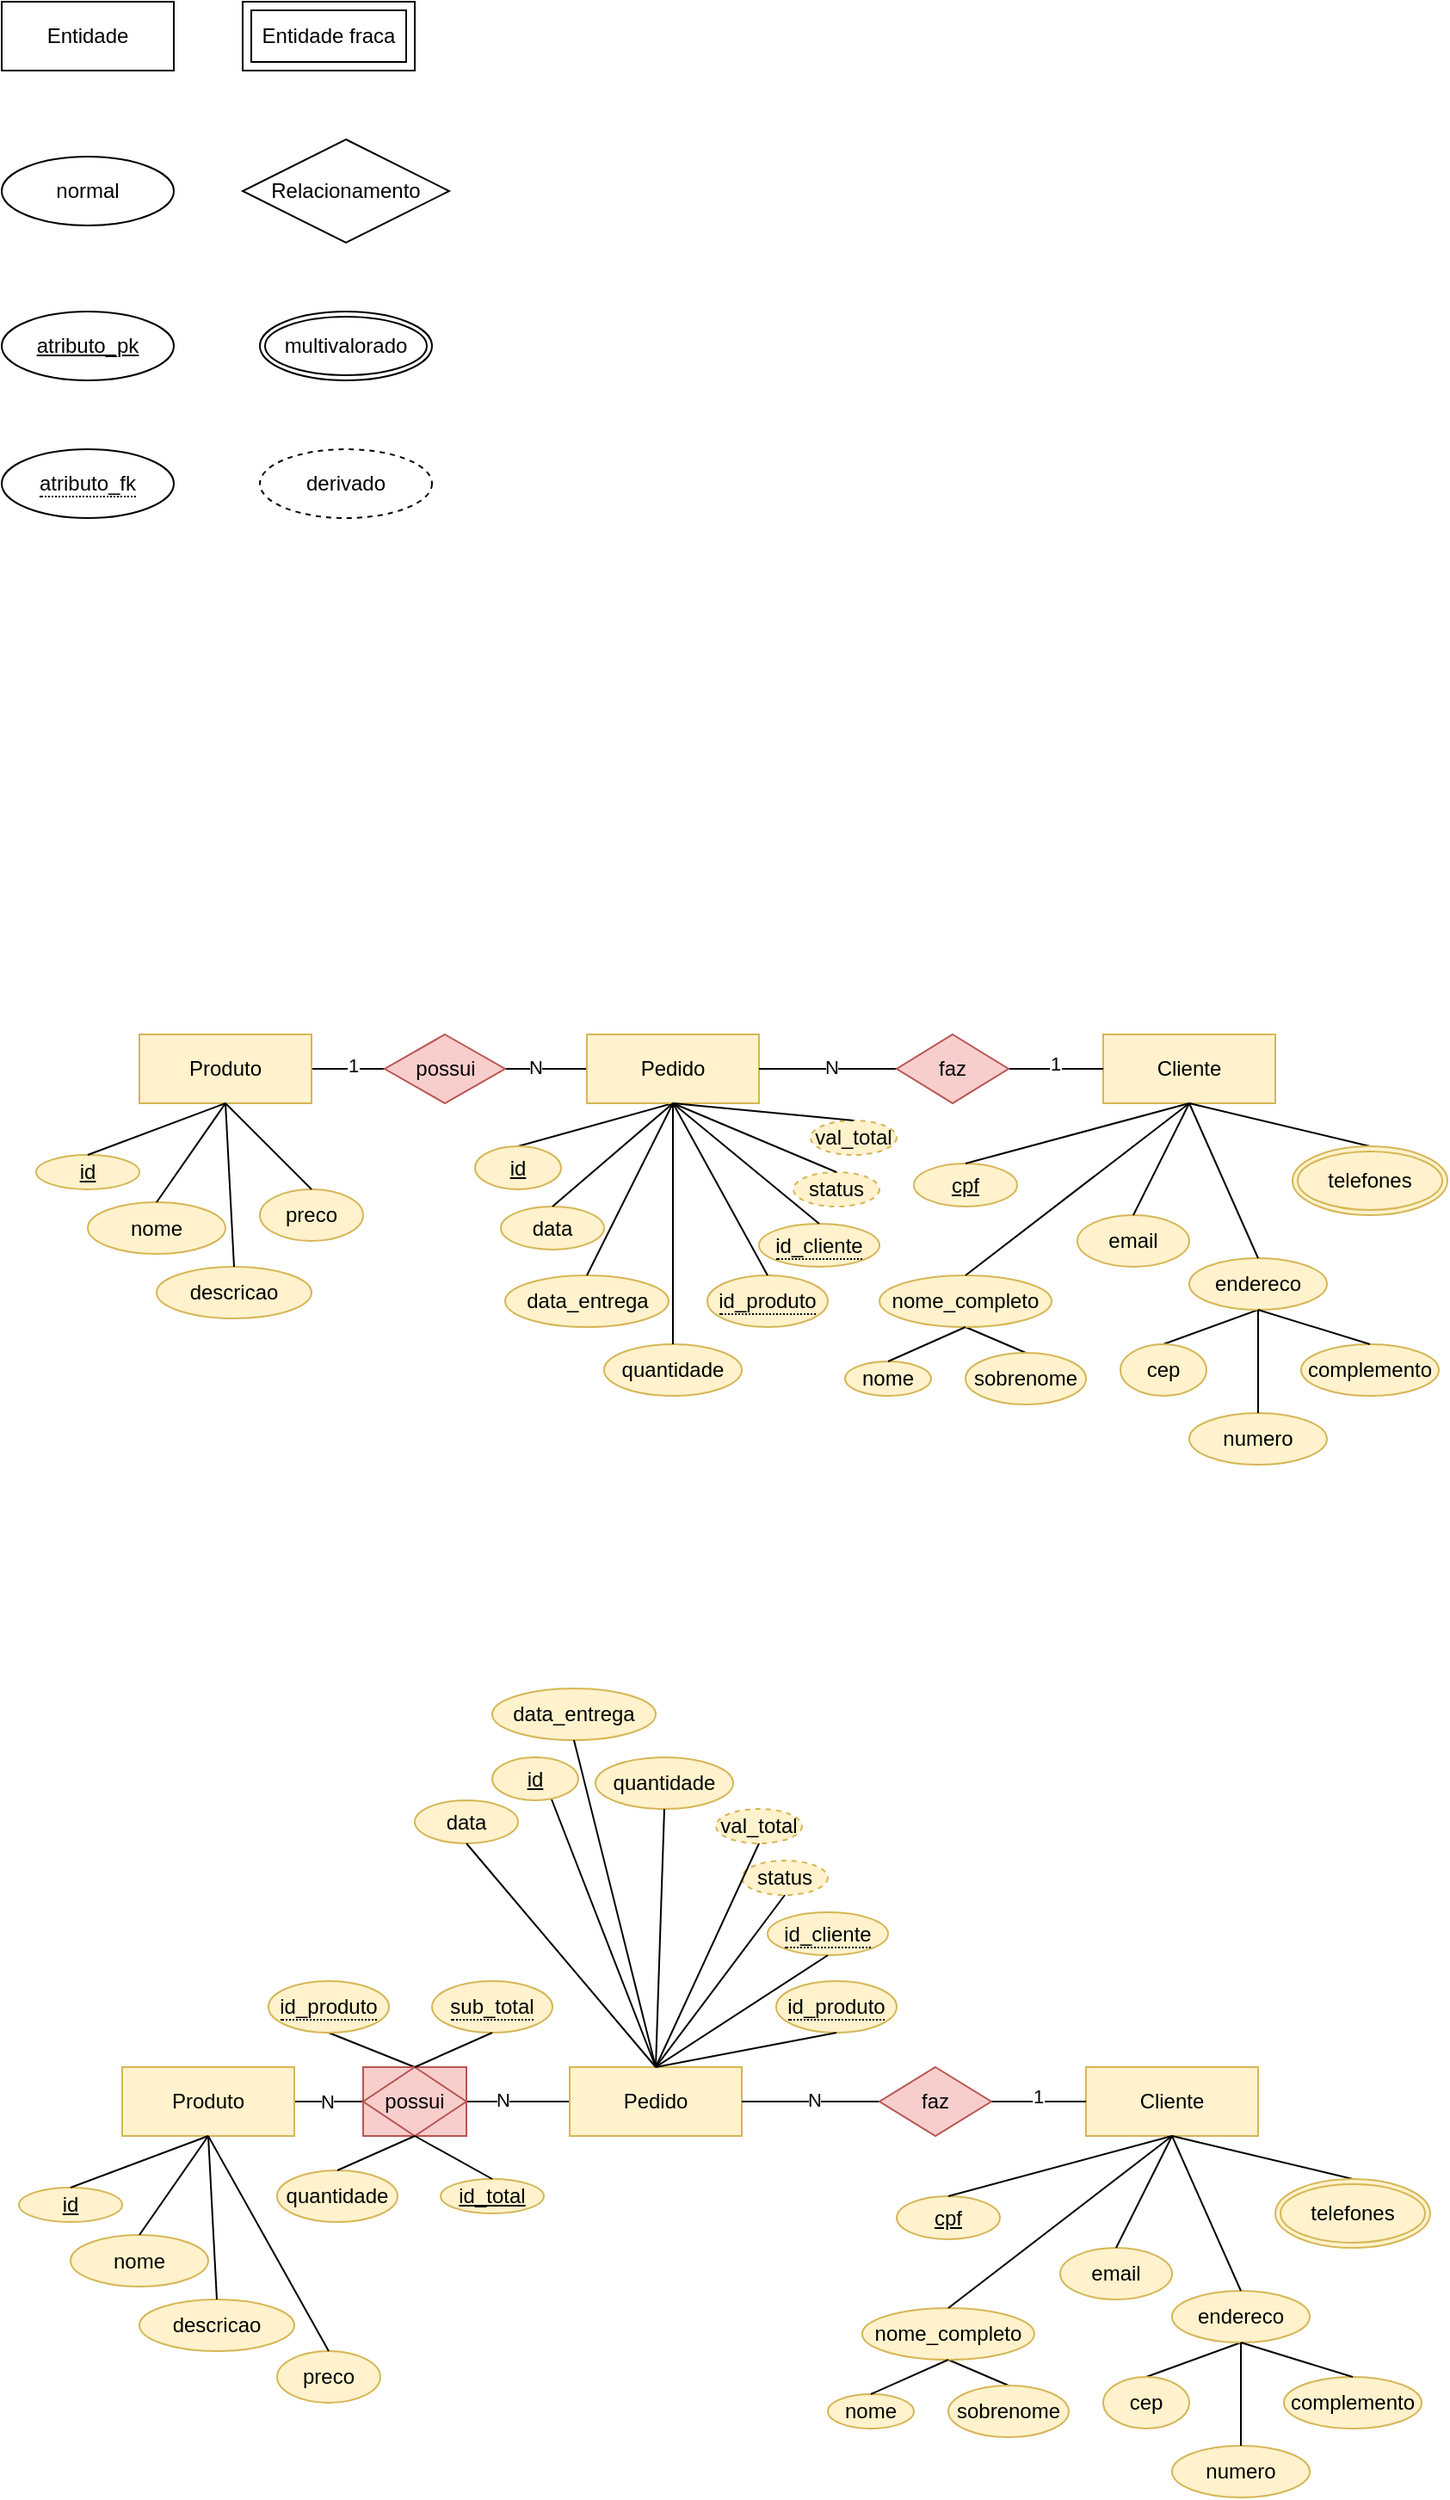<mxfile version="28.0.9" pages="2">
  <diagram name="Página-1" id="K6nrY_0cSrV5-B-9Dp18">
    <mxGraphModel dx="1489" dy="803" grid="1" gridSize="10" guides="1" tooltips="1" connect="1" arrows="1" fold="1" page="1" pageScale="1" pageWidth="827" pageHeight="1169" math="0" shadow="0">
      <root>
        <mxCell id="0" />
        <mxCell id="1" parent="0" />
        <mxCell id="K5dwiJcCJenQeY_sNEa3-174" style="edgeStyle=none;rounded=0;orthogonalLoop=1;jettySize=auto;html=1;exitX=1;exitY=0.5;exitDx=0;exitDy=0;entryX=0;entryY=0.5;entryDx=0;entryDy=0;endArrow=none;endFill=0;" edge="1" parent="1" source="K5dwiJcCJenQeY_sNEa3-176" target="K5dwiJcCJenQeY_sNEa3-230">
          <mxGeometry relative="1" as="geometry">
            <mxPoint x="232.5" y="1240" as="targetPoint" />
          </mxGeometry>
        </mxCell>
        <mxCell id="K5dwiJcCJenQeY_sNEa3-175" value="N" style="edgeLabel;html=1;align=center;verticalAlign=middle;resizable=0;points=[];" vertex="1" connectable="0" parent="K5dwiJcCJenQeY_sNEa3-174">
          <mxGeometry x="-0.038" relative="1" as="geometry">
            <mxPoint as="offset" />
          </mxGeometry>
        </mxCell>
        <mxCell id="K5dwiJcCJenQeY_sNEa3-176" value="Produto" style="whiteSpace=wrap;html=1;align=center;fillColor=#fff2cc;strokeColor=#d6b656;" vertex="1" parent="1">
          <mxGeometry x="90" y="1220" width="100" height="40" as="geometry" />
        </mxCell>
        <mxCell id="K5dwiJcCJenQeY_sNEa3-177" value="nome" style="ellipse;whiteSpace=wrap;html=1;align=center;fillColor=#fff2cc;strokeColor=#d6b656;" vertex="1" parent="1">
          <mxGeometry x="60" y="1317.5" width="80" height="30" as="geometry" />
        </mxCell>
        <mxCell id="K5dwiJcCJenQeY_sNEa3-178" value="descricao" style="ellipse;whiteSpace=wrap;html=1;align=center;fillColor=#fff2cc;strokeColor=#d6b656;" vertex="1" parent="1">
          <mxGeometry x="100" y="1355" width="90" height="30" as="geometry" />
        </mxCell>
        <mxCell id="K5dwiJcCJenQeY_sNEa3-179" value="id" style="ellipse;whiteSpace=wrap;html=1;align=center;fontStyle=4;fillColor=#fff2cc;strokeColor=#d6b656;" vertex="1" parent="1">
          <mxGeometry x="30" y="1290" width="60" height="20" as="geometry" />
        </mxCell>
        <mxCell id="K5dwiJcCJenQeY_sNEa3-180" style="rounded=0;orthogonalLoop=1;jettySize=auto;html=1;exitX=0.5;exitY=1;exitDx=0;exitDy=0;endArrow=none;endFill=0;entryX=0.5;entryY=0;entryDx=0;entryDy=0;" edge="1" parent="1" source="K5dwiJcCJenQeY_sNEa3-176" target="K5dwiJcCJenQeY_sNEa3-179">
          <mxGeometry relative="1" as="geometry">
            <mxPoint x="120" y="1290" as="targetPoint" />
          </mxGeometry>
        </mxCell>
        <mxCell id="K5dwiJcCJenQeY_sNEa3-181" style="rounded=0;orthogonalLoop=1;jettySize=auto;html=1;exitX=0.5;exitY=1;exitDx=0;exitDy=0;endArrow=none;endFill=0;entryX=0.5;entryY=0;entryDx=0;entryDy=0;" edge="1" parent="1" source="K5dwiJcCJenQeY_sNEa3-176" target="K5dwiJcCJenQeY_sNEa3-177">
          <mxGeometry relative="1" as="geometry">
            <mxPoint x="120" y="1290" as="targetPoint" />
          </mxGeometry>
        </mxCell>
        <mxCell id="K5dwiJcCJenQeY_sNEa3-182" style="rounded=0;orthogonalLoop=1;jettySize=auto;html=1;exitX=0.5;exitY=1;exitDx=0;exitDy=0;endArrow=none;endFill=0;entryX=0.5;entryY=0;entryDx=0;entryDy=0;" edge="1" parent="1" source="K5dwiJcCJenQeY_sNEa3-176" target="K5dwiJcCJenQeY_sNEa3-178">
          <mxGeometry relative="1" as="geometry">
            <mxPoint x="120" y="1290" as="targetPoint" />
          </mxGeometry>
        </mxCell>
        <mxCell id="K5dwiJcCJenQeY_sNEa3-183" value="preco" style="ellipse;whiteSpace=wrap;html=1;align=center;fillColor=#fff2cc;strokeColor=#d6b656;" vertex="1" parent="1">
          <mxGeometry x="180" y="1385" width="60" height="30" as="geometry" />
        </mxCell>
        <mxCell id="K5dwiJcCJenQeY_sNEa3-184" style="rounded=0;orthogonalLoop=1;jettySize=auto;html=1;exitX=0.5;exitY=1;exitDx=0;exitDy=0;endArrow=none;endFill=0;entryX=0.5;entryY=0;entryDx=0;entryDy=0;" edge="1" parent="1" source="K5dwiJcCJenQeY_sNEa3-176" target="K5dwiJcCJenQeY_sNEa3-183">
          <mxGeometry relative="1" as="geometry">
            <mxPoint x="120" y="1290" as="targetPoint" />
          </mxGeometry>
        </mxCell>
        <mxCell id="K5dwiJcCJenQeY_sNEa3-185" value="Cliente" style="whiteSpace=wrap;html=1;align=center;fillColor=#fff2cc;strokeColor=#d6b656;" vertex="1" parent="1">
          <mxGeometry x="650" y="1220" width="100" height="40" as="geometry" />
        </mxCell>
        <mxCell id="K5dwiJcCJenQeY_sNEa3-186" style="rounded=0;orthogonalLoop=1;jettySize=auto;html=1;exitX=0.5;exitY=1;exitDx=0;exitDy=0;entryX=0.5;entryY=0;entryDx=0;entryDy=0;endArrow=none;endFill=0;" edge="1" parent="1" source="K5dwiJcCJenQeY_sNEa3-187" target="K5dwiJcCJenQeY_sNEa3-196">
          <mxGeometry relative="1" as="geometry" />
        </mxCell>
        <mxCell id="K5dwiJcCJenQeY_sNEa3-187" value="nome_completo" style="ellipse;whiteSpace=wrap;html=1;align=center;fillColor=#fff2cc;strokeColor=#d6b656;" vertex="1" parent="1">
          <mxGeometry x="520" y="1360" width="100" height="30" as="geometry" />
        </mxCell>
        <mxCell id="K5dwiJcCJenQeY_sNEa3-188" style="rounded=0;orthogonalLoop=1;jettySize=auto;html=1;exitX=0.5;exitY=1;exitDx=0;exitDy=0;entryX=0.5;entryY=0;entryDx=0;entryDy=0;endArrow=none;endFill=0;" edge="1" parent="1" source="K5dwiJcCJenQeY_sNEa3-189" target="K5dwiJcCJenQeY_sNEa3-198">
          <mxGeometry relative="1" as="geometry" />
        </mxCell>
        <mxCell id="K5dwiJcCJenQeY_sNEa3-189" value="endereco" style="ellipse;whiteSpace=wrap;html=1;align=center;fillColor=#fff2cc;strokeColor=#d6b656;" vertex="1" parent="1">
          <mxGeometry x="700" y="1350" width="80" height="30" as="geometry" />
        </mxCell>
        <mxCell id="K5dwiJcCJenQeY_sNEa3-190" value="cpf" style="ellipse;whiteSpace=wrap;html=1;align=center;fontStyle=4;fillColor=#fff2cc;strokeColor=#d6b656;" vertex="1" parent="1">
          <mxGeometry x="540" y="1295" width="60" height="25" as="geometry" />
        </mxCell>
        <mxCell id="K5dwiJcCJenQeY_sNEa3-191" style="rounded=0;orthogonalLoop=1;jettySize=auto;html=1;exitX=0.5;exitY=1;exitDx=0;exitDy=0;endArrow=none;endFill=0;entryX=0.5;entryY=0;entryDx=0;entryDy=0;" edge="1" parent="1" source="K5dwiJcCJenQeY_sNEa3-185" target="K5dwiJcCJenQeY_sNEa3-190">
          <mxGeometry relative="1" as="geometry">
            <mxPoint x="460" y="1290" as="targetPoint" />
          </mxGeometry>
        </mxCell>
        <mxCell id="K5dwiJcCJenQeY_sNEa3-192" style="rounded=0;orthogonalLoop=1;jettySize=auto;html=1;exitX=0.5;exitY=1;exitDx=0;exitDy=0;endArrow=none;endFill=0;entryX=0.5;entryY=0;entryDx=0;entryDy=0;" edge="1" parent="1" source="K5dwiJcCJenQeY_sNEa3-185" target="K5dwiJcCJenQeY_sNEa3-187">
          <mxGeometry relative="1" as="geometry">
            <mxPoint x="460" y="1290" as="targetPoint" />
          </mxGeometry>
        </mxCell>
        <mxCell id="K5dwiJcCJenQeY_sNEa3-193" style="rounded=0;orthogonalLoop=1;jettySize=auto;html=1;exitX=0.5;exitY=1;exitDx=0;exitDy=0;endArrow=none;endFill=0;entryX=0.5;entryY=0;entryDx=0;entryDy=0;" edge="1" parent="1" source="K5dwiJcCJenQeY_sNEa3-185" target="K5dwiJcCJenQeY_sNEa3-189">
          <mxGeometry relative="1" as="geometry">
            <mxPoint x="460" y="1290" as="targetPoint" />
          </mxGeometry>
        </mxCell>
        <mxCell id="K5dwiJcCJenQeY_sNEa3-194" style="rounded=0;orthogonalLoop=1;jettySize=auto;html=1;exitX=0.5;exitY=1;exitDx=0;exitDy=0;endArrow=none;endFill=0;entryX=0.5;entryY=0;entryDx=0;entryDy=0;" edge="1" parent="1" source="K5dwiJcCJenQeY_sNEa3-185" target="K5dwiJcCJenQeY_sNEa3-203">
          <mxGeometry relative="1" as="geometry">
            <mxPoint x="700" y="1290.0" as="targetPoint" />
          </mxGeometry>
        </mxCell>
        <mxCell id="K5dwiJcCJenQeY_sNEa3-195" value="nome" style="ellipse;whiteSpace=wrap;html=1;align=center;fillColor=#fff2cc;strokeColor=#d6b656;" vertex="1" parent="1">
          <mxGeometry x="500" y="1410" width="50" height="20" as="geometry" />
        </mxCell>
        <mxCell id="K5dwiJcCJenQeY_sNEa3-196" value="sobrenome" style="ellipse;whiteSpace=wrap;html=1;align=center;fillColor=#fff2cc;strokeColor=#d6b656;" vertex="1" parent="1">
          <mxGeometry x="570" y="1405" width="70" height="30" as="geometry" />
        </mxCell>
        <mxCell id="K5dwiJcCJenQeY_sNEa3-197" style="rounded=0;orthogonalLoop=1;jettySize=auto;html=1;exitX=0.5;exitY=1;exitDx=0;exitDy=0;entryX=0.5;entryY=0;entryDx=0;entryDy=0;endArrow=none;endFill=0;" edge="1" parent="1" source="K5dwiJcCJenQeY_sNEa3-187" target="K5dwiJcCJenQeY_sNEa3-195">
          <mxGeometry relative="1" as="geometry" />
        </mxCell>
        <mxCell id="K5dwiJcCJenQeY_sNEa3-198" value="cep" style="ellipse;whiteSpace=wrap;html=1;align=center;fillColor=#fff2cc;strokeColor=#d6b656;" vertex="1" parent="1">
          <mxGeometry x="660" y="1400" width="50" height="30" as="geometry" />
        </mxCell>
        <mxCell id="K5dwiJcCJenQeY_sNEa3-199" value="numero" style="ellipse;whiteSpace=wrap;html=1;align=center;fillColor=#fff2cc;strokeColor=#d6b656;" vertex="1" parent="1">
          <mxGeometry x="700" y="1440" width="80" height="30" as="geometry" />
        </mxCell>
        <mxCell id="K5dwiJcCJenQeY_sNEa3-200" value="complemento" style="ellipse;whiteSpace=wrap;html=1;align=center;fillColor=#fff2cc;strokeColor=#d6b656;" vertex="1" parent="1">
          <mxGeometry x="765" y="1400" width="80" height="30" as="geometry" />
        </mxCell>
        <mxCell id="K5dwiJcCJenQeY_sNEa3-201" style="rounded=0;orthogonalLoop=1;jettySize=auto;html=1;exitX=0.5;exitY=1;exitDx=0;exitDy=0;entryX=0.5;entryY=0;entryDx=0;entryDy=0;endArrow=none;endFill=0;" edge="1" parent="1" source="K5dwiJcCJenQeY_sNEa3-189" target="K5dwiJcCJenQeY_sNEa3-199">
          <mxGeometry relative="1" as="geometry" />
        </mxCell>
        <mxCell id="K5dwiJcCJenQeY_sNEa3-202" style="rounded=0;orthogonalLoop=1;jettySize=auto;html=1;exitX=0.5;exitY=1;exitDx=0;exitDy=0;entryX=0.5;entryY=0;entryDx=0;entryDy=0;endArrow=none;endFill=0;" edge="1" parent="1" source="K5dwiJcCJenQeY_sNEa3-189" target="K5dwiJcCJenQeY_sNEa3-200">
          <mxGeometry relative="1" as="geometry" />
        </mxCell>
        <mxCell id="K5dwiJcCJenQeY_sNEa3-203" value="telefones" style="ellipse;shape=doubleEllipse;margin=3;whiteSpace=wrap;html=1;align=center;fillColor=#fff2cc;strokeColor=#d6b656;" vertex="1" parent="1">
          <mxGeometry x="760" y="1285" width="90" height="40" as="geometry" />
        </mxCell>
        <mxCell id="K5dwiJcCJenQeY_sNEa3-204" value="email" style="ellipse;whiteSpace=wrap;html=1;align=center;fillColor=#fff2cc;strokeColor=#d6b656;" vertex="1" parent="1">
          <mxGeometry x="635" y="1325" width="65" height="30" as="geometry" />
        </mxCell>
        <mxCell id="K5dwiJcCJenQeY_sNEa3-205" style="rounded=0;orthogonalLoop=1;jettySize=auto;html=1;exitX=0.5;exitY=1;exitDx=0;exitDy=0;endArrow=none;endFill=0;entryX=0.5;entryY=0;entryDx=0;entryDy=0;" edge="1" parent="1" source="K5dwiJcCJenQeY_sNEa3-185" target="K5dwiJcCJenQeY_sNEa3-204">
          <mxGeometry relative="1" as="geometry">
            <mxPoint x="460" y="1290" as="targetPoint" />
          </mxGeometry>
        </mxCell>
        <mxCell id="K5dwiJcCJenQeY_sNEa3-206" style="edgeStyle=none;rounded=0;orthogonalLoop=1;jettySize=auto;html=1;exitX=0.5;exitY=0;exitDx=0;exitDy=0;entryX=0.5;entryY=0;entryDx=0;entryDy=0;endArrow=none;endFill=0;" edge="1" parent="1" source="K5dwiJcCJenQeY_sNEa3-209" target="K5dwiJcCJenQeY_sNEa3-210">
          <mxGeometry relative="1" as="geometry" />
        </mxCell>
        <mxCell id="K5dwiJcCJenQeY_sNEa3-207" style="edgeStyle=none;rounded=0;orthogonalLoop=1;jettySize=auto;html=1;exitX=0;exitY=0.5;exitDx=0;exitDy=0;entryX=1;entryY=0.5;entryDx=0;entryDy=0;endArrow=none;endFill=0;" edge="1" parent="1" source="K5dwiJcCJenQeY_sNEa3-209" target="K5dwiJcCJenQeY_sNEa3-230">
          <mxGeometry relative="1" as="geometry">
            <mxPoint x="302.5" y="1240" as="targetPoint" />
          </mxGeometry>
        </mxCell>
        <mxCell id="K5dwiJcCJenQeY_sNEa3-208" value="N" style="edgeLabel;html=1;align=center;verticalAlign=middle;resizable=0;points=[];" vertex="1" connectable="0" parent="K5dwiJcCJenQeY_sNEa3-207">
          <mxGeometry x="0.293" y="-1" relative="1" as="geometry">
            <mxPoint as="offset" />
          </mxGeometry>
        </mxCell>
        <mxCell id="K5dwiJcCJenQeY_sNEa3-209" value="Pedido" style="whiteSpace=wrap;html=1;align=center;fillColor=#fff2cc;strokeColor=#d6b656;" vertex="1" parent="1">
          <mxGeometry x="350" y="1220" width="100" height="40" as="geometry" />
        </mxCell>
        <mxCell id="K5dwiJcCJenQeY_sNEa3-210" value="id" style="ellipse;whiteSpace=wrap;html=1;align=center;fontStyle=4;fillColor=#fff2cc;strokeColor=#d6b656;" vertex="1" parent="1">
          <mxGeometry x="305" y="1040" width="50" height="25" as="geometry" />
        </mxCell>
        <mxCell id="K5dwiJcCJenQeY_sNEa3-211" value="data" style="ellipse;whiteSpace=wrap;html=1;align=center;fillColor=#fff2cc;strokeColor=#d6b656;" vertex="1" parent="1">
          <mxGeometry x="260" y="1065" width="60" height="25" as="geometry" />
        </mxCell>
        <mxCell id="K5dwiJcCJenQeY_sNEa3-212" value="data_entrega" style="ellipse;whiteSpace=wrap;html=1;align=center;fillColor=#fff2cc;strokeColor=#d6b656;" vertex="1" parent="1">
          <mxGeometry x="305" y="1000" width="95" height="30" as="geometry" />
        </mxCell>
        <mxCell id="K5dwiJcCJenQeY_sNEa3-213" value="quantidade" style="ellipse;whiteSpace=wrap;html=1;align=center;fillColor=#fff2cc;strokeColor=#d6b656;" vertex="1" parent="1">
          <mxGeometry x="365" y="1040" width="80" height="30" as="geometry" />
        </mxCell>
        <mxCell id="K5dwiJcCJenQeY_sNEa3-214" value="status" style="ellipse;whiteSpace=wrap;html=1;align=center;dashed=1;fillColor=#fff2cc;strokeColor=#d6b656;" vertex="1" parent="1">
          <mxGeometry x="450" y="1100" width="50" height="20" as="geometry" />
        </mxCell>
        <mxCell id="K5dwiJcCJenQeY_sNEa3-215" value="val_total" style="ellipse;whiteSpace=wrap;html=1;align=center;dashed=1;fillColor=#fff2cc;strokeColor=#d6b656;" vertex="1" parent="1">
          <mxGeometry x="435" y="1070" width="50" height="20" as="geometry" />
        </mxCell>
        <mxCell id="K5dwiJcCJenQeY_sNEa3-216" value="&lt;span style=&quot;border-bottom: 1px dotted&quot;&gt;id_cliente&lt;/span&gt;" style="ellipse;whiteSpace=wrap;html=1;align=center;fillColor=#fff2cc;strokeColor=#d6b656;" vertex="1" parent="1">
          <mxGeometry x="465" y="1130" width="70" height="25" as="geometry" />
        </mxCell>
        <mxCell id="K5dwiJcCJenQeY_sNEa3-217" value="&lt;span style=&quot;border-bottom: 1px dotted&quot;&gt;id_produto&lt;/span&gt;" style="ellipse;whiteSpace=wrap;html=1;align=center;fillColor=#fff2cc;strokeColor=#d6b656;" vertex="1" parent="1">
          <mxGeometry x="470" y="1170" width="70" height="30" as="geometry" />
        </mxCell>
        <mxCell id="K5dwiJcCJenQeY_sNEa3-218" style="edgeStyle=none;rounded=0;orthogonalLoop=1;jettySize=auto;html=1;entryX=0.5;entryY=1;entryDx=0;entryDy=0;endArrow=none;endFill=0;exitX=0.5;exitY=0;exitDx=0;exitDy=0;" edge="1" parent="1" source="K5dwiJcCJenQeY_sNEa3-209" target="K5dwiJcCJenQeY_sNEa3-211">
          <mxGeometry relative="1" as="geometry">
            <mxPoint x="425" y="1180" as="sourcePoint" />
          </mxGeometry>
        </mxCell>
        <mxCell id="K5dwiJcCJenQeY_sNEa3-219" style="edgeStyle=none;rounded=0;orthogonalLoop=1;jettySize=auto;html=1;exitX=0.5;exitY=0;exitDx=0;exitDy=0;entryX=0.5;entryY=1;entryDx=0;entryDy=0;endArrow=none;endFill=0;" edge="1" parent="1" source="K5dwiJcCJenQeY_sNEa3-209" target="K5dwiJcCJenQeY_sNEa3-212">
          <mxGeometry relative="1" as="geometry" />
        </mxCell>
        <mxCell id="K5dwiJcCJenQeY_sNEa3-220" style="edgeStyle=none;rounded=0;orthogonalLoop=1;jettySize=auto;html=1;exitX=0.5;exitY=0;exitDx=0;exitDy=0;endArrow=none;endFill=0;" edge="1" parent="1" source="K5dwiJcCJenQeY_sNEa3-209">
          <mxGeometry relative="1" as="geometry">
            <mxPoint x="405" y="1070" as="targetPoint" />
          </mxGeometry>
        </mxCell>
        <mxCell id="K5dwiJcCJenQeY_sNEa3-221" style="edgeStyle=none;rounded=0;orthogonalLoop=1;jettySize=auto;html=1;exitX=0.5;exitY=0;exitDx=0;exitDy=0;entryX=0.5;entryY=1;entryDx=0;entryDy=0;endArrow=none;endFill=0;" edge="1" parent="1" source="K5dwiJcCJenQeY_sNEa3-209" target="K5dwiJcCJenQeY_sNEa3-217">
          <mxGeometry relative="1" as="geometry" />
        </mxCell>
        <mxCell id="K5dwiJcCJenQeY_sNEa3-222" style="edgeStyle=none;rounded=0;orthogonalLoop=1;jettySize=auto;html=1;exitX=0.5;exitY=0;exitDx=0;exitDy=0;entryX=0.5;entryY=1;entryDx=0;entryDy=0;endArrow=none;endFill=0;" edge="1" parent="1" source="K5dwiJcCJenQeY_sNEa3-209" target="K5dwiJcCJenQeY_sNEa3-216">
          <mxGeometry relative="1" as="geometry" />
        </mxCell>
        <mxCell id="K5dwiJcCJenQeY_sNEa3-223" style="edgeStyle=none;rounded=0;orthogonalLoop=1;jettySize=auto;html=1;exitX=0.5;exitY=0;exitDx=0;exitDy=0;entryX=0.5;entryY=1;entryDx=0;entryDy=0;endArrow=none;endFill=0;" edge="1" parent="1" source="K5dwiJcCJenQeY_sNEa3-209" target="K5dwiJcCJenQeY_sNEa3-214">
          <mxGeometry relative="1" as="geometry" />
        </mxCell>
        <mxCell id="K5dwiJcCJenQeY_sNEa3-224" style="edgeStyle=none;rounded=0;orthogonalLoop=1;jettySize=auto;html=1;exitX=0.5;exitY=0;exitDx=0;exitDy=0;entryX=0.5;entryY=1;entryDx=0;entryDy=0;endArrow=none;endFill=0;" edge="1" parent="1" source="K5dwiJcCJenQeY_sNEa3-209" target="K5dwiJcCJenQeY_sNEa3-215">
          <mxGeometry relative="1" as="geometry" />
        </mxCell>
        <mxCell id="K5dwiJcCJenQeY_sNEa3-225" style="edgeStyle=none;rounded=0;orthogonalLoop=1;jettySize=auto;html=1;exitX=0;exitY=0.5;exitDx=0;exitDy=0;entryX=1;entryY=0.5;entryDx=0;entryDy=0;endArrow=none;endFill=0;" edge="1" parent="1" source="K5dwiJcCJenQeY_sNEa3-229" target="K5dwiJcCJenQeY_sNEa3-209">
          <mxGeometry relative="1" as="geometry" />
        </mxCell>
        <mxCell id="K5dwiJcCJenQeY_sNEa3-226" value="N" style="edgeLabel;html=1;align=center;verticalAlign=middle;resizable=0;points=[];" vertex="1" connectable="0" parent="K5dwiJcCJenQeY_sNEa3-225">
          <mxGeometry x="-0.043" y="-1" relative="1" as="geometry">
            <mxPoint as="offset" />
          </mxGeometry>
        </mxCell>
        <mxCell id="K5dwiJcCJenQeY_sNEa3-227" style="edgeStyle=none;rounded=0;orthogonalLoop=1;jettySize=auto;html=1;exitX=1;exitY=0.5;exitDx=0;exitDy=0;startArrow=none;startFill=0;endArrow=none;endFill=0;" edge="1" parent="1" source="K5dwiJcCJenQeY_sNEa3-229" target="K5dwiJcCJenQeY_sNEa3-185">
          <mxGeometry relative="1" as="geometry" />
        </mxCell>
        <mxCell id="K5dwiJcCJenQeY_sNEa3-228" value="1" style="edgeLabel;html=1;align=center;verticalAlign=middle;resizable=0;points=[];" vertex="1" connectable="0" parent="K5dwiJcCJenQeY_sNEa3-227">
          <mxGeometry x="-0.018" y="3" relative="1" as="geometry">
            <mxPoint as="offset" />
          </mxGeometry>
        </mxCell>
        <mxCell id="K5dwiJcCJenQeY_sNEa3-229" value="faz" style="shape=rhombus;perimeter=rhombusPerimeter;whiteSpace=wrap;html=1;align=center;fillColor=#f8cecc;strokeColor=#b85450;" vertex="1" parent="1">
          <mxGeometry x="530" y="1220" width="65" height="40" as="geometry" />
        </mxCell>
        <mxCell id="K5dwiJcCJenQeY_sNEa3-310" style="edgeStyle=none;rounded=0;orthogonalLoop=1;jettySize=auto;html=1;exitX=0.5;exitY=0;exitDx=0;exitDy=0;entryX=0.5;entryY=1;entryDx=0;entryDy=0;endArrow=none;endFill=0;" edge="1" parent="1" source="K5dwiJcCJenQeY_sNEa3-230" target="K5dwiJcCJenQeY_sNEa3-306">
          <mxGeometry relative="1" as="geometry" />
        </mxCell>
        <mxCell id="K5dwiJcCJenQeY_sNEa3-230" value="possui" style="shape=associativeEntity;whiteSpace=wrap;html=1;align=center;fillColor=#f8cecc;strokeColor=#b85450;" vertex="1" parent="1">
          <mxGeometry x="230" y="1220" width="60" height="40" as="geometry" />
        </mxCell>
        <mxCell id="K5dwiJcCJenQeY_sNEa3-231" style="edgeStyle=none;rounded=0;orthogonalLoop=1;jettySize=auto;html=1;exitX=1;exitY=0.5;exitDx=0;exitDy=0;entryX=0;entryY=0.5;entryDx=0;entryDy=0;endArrow=none;endFill=0;" edge="1" parent="1" source="K5dwiJcCJenQeY_sNEa3-233" target="K5dwiJcCJenQeY_sNEa3-282">
          <mxGeometry relative="1" as="geometry" />
        </mxCell>
        <mxCell id="K5dwiJcCJenQeY_sNEa3-232" value="1" style="edgeLabel;html=1;align=center;verticalAlign=middle;resizable=0;points=[];" vertex="1" connectable="0" parent="K5dwiJcCJenQeY_sNEa3-231">
          <mxGeometry x="0.1" y="2" relative="1" as="geometry">
            <mxPoint as="offset" />
          </mxGeometry>
        </mxCell>
        <mxCell id="K5dwiJcCJenQeY_sNEa3-233" value="Produto" style="whiteSpace=wrap;html=1;align=center;fillColor=#fff2cc;strokeColor=#d6b656;" vertex="1" parent="1">
          <mxGeometry x="100" y="620" width="100" height="40" as="geometry" />
        </mxCell>
        <mxCell id="K5dwiJcCJenQeY_sNEa3-234" value="nome" style="ellipse;whiteSpace=wrap;html=1;align=center;fillColor=#fff2cc;strokeColor=#d6b656;" vertex="1" parent="1">
          <mxGeometry x="70" y="717.5" width="80" height="30" as="geometry" />
        </mxCell>
        <mxCell id="K5dwiJcCJenQeY_sNEa3-235" value="descricao" style="ellipse;whiteSpace=wrap;html=1;align=center;fillColor=#fff2cc;strokeColor=#d6b656;" vertex="1" parent="1">
          <mxGeometry x="110" y="755" width="90" height="30" as="geometry" />
        </mxCell>
        <mxCell id="K5dwiJcCJenQeY_sNEa3-236" value="id" style="ellipse;whiteSpace=wrap;html=1;align=center;fontStyle=4;fillColor=#fff2cc;strokeColor=#d6b656;" vertex="1" parent="1">
          <mxGeometry x="40" y="690" width="60" height="20" as="geometry" />
        </mxCell>
        <mxCell id="K5dwiJcCJenQeY_sNEa3-237" style="rounded=0;orthogonalLoop=1;jettySize=auto;html=1;exitX=0.5;exitY=1;exitDx=0;exitDy=0;endArrow=none;endFill=0;entryX=0.5;entryY=0;entryDx=0;entryDy=0;" edge="1" parent="1" source="K5dwiJcCJenQeY_sNEa3-233" target="K5dwiJcCJenQeY_sNEa3-236">
          <mxGeometry relative="1" as="geometry">
            <mxPoint x="130" y="690" as="targetPoint" />
          </mxGeometry>
        </mxCell>
        <mxCell id="K5dwiJcCJenQeY_sNEa3-238" style="rounded=0;orthogonalLoop=1;jettySize=auto;html=1;exitX=0.5;exitY=1;exitDx=0;exitDy=0;endArrow=none;endFill=0;entryX=0.5;entryY=0;entryDx=0;entryDy=0;" edge="1" parent="1" source="K5dwiJcCJenQeY_sNEa3-233" target="K5dwiJcCJenQeY_sNEa3-234">
          <mxGeometry relative="1" as="geometry">
            <mxPoint x="130" y="690" as="targetPoint" />
          </mxGeometry>
        </mxCell>
        <mxCell id="K5dwiJcCJenQeY_sNEa3-239" style="rounded=0;orthogonalLoop=1;jettySize=auto;html=1;exitX=0.5;exitY=1;exitDx=0;exitDy=0;endArrow=none;endFill=0;entryX=0.5;entryY=0;entryDx=0;entryDy=0;" edge="1" parent="1" source="K5dwiJcCJenQeY_sNEa3-233" target="K5dwiJcCJenQeY_sNEa3-235">
          <mxGeometry relative="1" as="geometry">
            <mxPoint x="130" y="690" as="targetPoint" />
          </mxGeometry>
        </mxCell>
        <mxCell id="K5dwiJcCJenQeY_sNEa3-240" value="preco" style="ellipse;whiteSpace=wrap;html=1;align=center;fillColor=#fff2cc;strokeColor=#d6b656;" vertex="1" parent="1">
          <mxGeometry x="170" y="710" width="60" height="30" as="geometry" />
        </mxCell>
        <mxCell id="K5dwiJcCJenQeY_sNEa3-241" style="rounded=0;orthogonalLoop=1;jettySize=auto;html=1;exitX=0.5;exitY=1;exitDx=0;exitDy=0;endArrow=none;endFill=0;entryX=0.5;entryY=0;entryDx=0;entryDy=0;" edge="1" parent="1" source="K5dwiJcCJenQeY_sNEa3-233" target="K5dwiJcCJenQeY_sNEa3-240">
          <mxGeometry relative="1" as="geometry">
            <mxPoint x="130" y="690" as="targetPoint" />
          </mxGeometry>
        </mxCell>
        <mxCell id="K5dwiJcCJenQeY_sNEa3-242" value="Cliente" style="whiteSpace=wrap;html=1;align=center;fillColor=#fff2cc;strokeColor=#d6b656;" vertex="1" parent="1">
          <mxGeometry x="660" y="620" width="100" height="40" as="geometry" />
        </mxCell>
        <mxCell id="K5dwiJcCJenQeY_sNEa3-243" style="rounded=0;orthogonalLoop=1;jettySize=auto;html=1;exitX=0.5;exitY=1;exitDx=0;exitDy=0;entryX=0.5;entryY=0;entryDx=0;entryDy=0;endArrow=none;endFill=0;" edge="1" parent="1" source="K5dwiJcCJenQeY_sNEa3-244" target="K5dwiJcCJenQeY_sNEa3-253">
          <mxGeometry relative="1" as="geometry" />
        </mxCell>
        <mxCell id="K5dwiJcCJenQeY_sNEa3-244" value="nome_completo" style="ellipse;whiteSpace=wrap;html=1;align=center;fillColor=#fff2cc;strokeColor=#d6b656;" vertex="1" parent="1">
          <mxGeometry x="530" y="760" width="100" height="30" as="geometry" />
        </mxCell>
        <mxCell id="K5dwiJcCJenQeY_sNEa3-245" style="rounded=0;orthogonalLoop=1;jettySize=auto;html=1;exitX=0.5;exitY=1;exitDx=0;exitDy=0;entryX=0.5;entryY=0;entryDx=0;entryDy=0;endArrow=none;endFill=0;" edge="1" parent="1" source="K5dwiJcCJenQeY_sNEa3-246" target="K5dwiJcCJenQeY_sNEa3-255">
          <mxGeometry relative="1" as="geometry" />
        </mxCell>
        <mxCell id="K5dwiJcCJenQeY_sNEa3-246" value="endereco" style="ellipse;whiteSpace=wrap;html=1;align=center;fillColor=#fff2cc;strokeColor=#d6b656;" vertex="1" parent="1">
          <mxGeometry x="710" y="750" width="80" height="30" as="geometry" />
        </mxCell>
        <mxCell id="K5dwiJcCJenQeY_sNEa3-247" value="cpf" style="ellipse;whiteSpace=wrap;html=1;align=center;fontStyle=4;fillColor=#fff2cc;strokeColor=#d6b656;" vertex="1" parent="1">
          <mxGeometry x="550" y="695" width="60" height="25" as="geometry" />
        </mxCell>
        <mxCell id="K5dwiJcCJenQeY_sNEa3-248" style="rounded=0;orthogonalLoop=1;jettySize=auto;html=1;exitX=0.5;exitY=1;exitDx=0;exitDy=0;endArrow=none;endFill=0;entryX=0.5;entryY=0;entryDx=0;entryDy=0;" edge="1" parent="1" source="K5dwiJcCJenQeY_sNEa3-242" target="K5dwiJcCJenQeY_sNEa3-247">
          <mxGeometry relative="1" as="geometry">
            <mxPoint x="470" y="690" as="targetPoint" />
          </mxGeometry>
        </mxCell>
        <mxCell id="K5dwiJcCJenQeY_sNEa3-249" style="rounded=0;orthogonalLoop=1;jettySize=auto;html=1;exitX=0.5;exitY=1;exitDx=0;exitDy=0;endArrow=none;endFill=0;entryX=0.5;entryY=0;entryDx=0;entryDy=0;" edge="1" parent="1" source="K5dwiJcCJenQeY_sNEa3-242" target="K5dwiJcCJenQeY_sNEa3-244">
          <mxGeometry relative="1" as="geometry">
            <mxPoint x="470" y="690" as="targetPoint" />
          </mxGeometry>
        </mxCell>
        <mxCell id="K5dwiJcCJenQeY_sNEa3-250" style="rounded=0;orthogonalLoop=1;jettySize=auto;html=1;exitX=0.5;exitY=1;exitDx=0;exitDy=0;endArrow=none;endFill=0;entryX=0.5;entryY=0;entryDx=0;entryDy=0;" edge="1" parent="1" source="K5dwiJcCJenQeY_sNEa3-242" target="K5dwiJcCJenQeY_sNEa3-246">
          <mxGeometry relative="1" as="geometry">
            <mxPoint x="470" y="690" as="targetPoint" />
          </mxGeometry>
        </mxCell>
        <mxCell id="K5dwiJcCJenQeY_sNEa3-251" style="rounded=0;orthogonalLoop=1;jettySize=auto;html=1;exitX=0.5;exitY=1;exitDx=0;exitDy=0;endArrow=none;endFill=0;entryX=0.5;entryY=0;entryDx=0;entryDy=0;" edge="1" parent="1" source="K5dwiJcCJenQeY_sNEa3-242" target="K5dwiJcCJenQeY_sNEa3-260">
          <mxGeometry relative="1" as="geometry">
            <mxPoint x="710" y="690.0" as="targetPoint" />
          </mxGeometry>
        </mxCell>
        <mxCell id="K5dwiJcCJenQeY_sNEa3-252" value="nome" style="ellipse;whiteSpace=wrap;html=1;align=center;fillColor=#fff2cc;strokeColor=#d6b656;" vertex="1" parent="1">
          <mxGeometry x="510" y="810" width="50" height="20" as="geometry" />
        </mxCell>
        <mxCell id="K5dwiJcCJenQeY_sNEa3-253" value="sobrenome" style="ellipse;whiteSpace=wrap;html=1;align=center;fillColor=#fff2cc;strokeColor=#d6b656;" vertex="1" parent="1">
          <mxGeometry x="580" y="805" width="70" height="30" as="geometry" />
        </mxCell>
        <mxCell id="K5dwiJcCJenQeY_sNEa3-254" style="rounded=0;orthogonalLoop=1;jettySize=auto;html=1;exitX=0.5;exitY=1;exitDx=0;exitDy=0;entryX=0.5;entryY=0;entryDx=0;entryDy=0;endArrow=none;endFill=0;" edge="1" parent="1" source="K5dwiJcCJenQeY_sNEa3-244" target="K5dwiJcCJenQeY_sNEa3-252">
          <mxGeometry relative="1" as="geometry" />
        </mxCell>
        <mxCell id="K5dwiJcCJenQeY_sNEa3-255" value="cep" style="ellipse;whiteSpace=wrap;html=1;align=center;fillColor=#fff2cc;strokeColor=#d6b656;" vertex="1" parent="1">
          <mxGeometry x="670" y="800" width="50" height="30" as="geometry" />
        </mxCell>
        <mxCell id="K5dwiJcCJenQeY_sNEa3-256" value="numero" style="ellipse;whiteSpace=wrap;html=1;align=center;fillColor=#fff2cc;strokeColor=#d6b656;" vertex="1" parent="1">
          <mxGeometry x="710" y="840" width="80" height="30" as="geometry" />
        </mxCell>
        <mxCell id="K5dwiJcCJenQeY_sNEa3-257" value="complemento" style="ellipse;whiteSpace=wrap;html=1;align=center;fillColor=#fff2cc;strokeColor=#d6b656;" vertex="1" parent="1">
          <mxGeometry x="775" y="800" width="80" height="30" as="geometry" />
        </mxCell>
        <mxCell id="K5dwiJcCJenQeY_sNEa3-258" style="rounded=0;orthogonalLoop=1;jettySize=auto;html=1;exitX=0.5;exitY=1;exitDx=0;exitDy=0;entryX=0.5;entryY=0;entryDx=0;entryDy=0;endArrow=none;endFill=0;" edge="1" parent="1" source="K5dwiJcCJenQeY_sNEa3-246" target="K5dwiJcCJenQeY_sNEa3-256">
          <mxGeometry relative="1" as="geometry" />
        </mxCell>
        <mxCell id="K5dwiJcCJenQeY_sNEa3-259" style="rounded=0;orthogonalLoop=1;jettySize=auto;html=1;exitX=0.5;exitY=1;exitDx=0;exitDy=0;entryX=0.5;entryY=0;entryDx=0;entryDy=0;endArrow=none;endFill=0;" edge="1" parent="1" source="K5dwiJcCJenQeY_sNEa3-246" target="K5dwiJcCJenQeY_sNEa3-257">
          <mxGeometry relative="1" as="geometry" />
        </mxCell>
        <mxCell id="K5dwiJcCJenQeY_sNEa3-260" value="telefones" style="ellipse;shape=doubleEllipse;margin=3;whiteSpace=wrap;html=1;align=center;fillColor=#fff2cc;strokeColor=#d6b656;" vertex="1" parent="1">
          <mxGeometry x="770" y="685" width="90" height="40" as="geometry" />
        </mxCell>
        <mxCell id="K5dwiJcCJenQeY_sNEa3-261" value="email" style="ellipse;whiteSpace=wrap;html=1;align=center;fillColor=#fff2cc;strokeColor=#d6b656;" vertex="1" parent="1">
          <mxGeometry x="645" y="725" width="65" height="30" as="geometry" />
        </mxCell>
        <mxCell id="K5dwiJcCJenQeY_sNEa3-262" style="rounded=0;orthogonalLoop=1;jettySize=auto;html=1;exitX=0.5;exitY=1;exitDx=0;exitDy=0;endArrow=none;endFill=0;entryX=0.5;entryY=0;entryDx=0;entryDy=0;" edge="1" parent="1" source="K5dwiJcCJenQeY_sNEa3-242" target="K5dwiJcCJenQeY_sNEa3-261">
          <mxGeometry relative="1" as="geometry">
            <mxPoint x="470" y="690" as="targetPoint" />
          </mxGeometry>
        </mxCell>
        <mxCell id="K5dwiJcCJenQeY_sNEa3-263" style="edgeStyle=none;rounded=0;orthogonalLoop=1;jettySize=auto;html=1;exitX=0.5;exitY=1;exitDx=0;exitDy=0;entryX=0.5;entryY=0;entryDx=0;entryDy=0;endArrow=none;endFill=0;" edge="1" parent="1" source="K5dwiJcCJenQeY_sNEa3-266" target="K5dwiJcCJenQeY_sNEa3-267">
          <mxGeometry relative="1" as="geometry" />
        </mxCell>
        <mxCell id="K5dwiJcCJenQeY_sNEa3-264" style="edgeStyle=none;rounded=0;orthogonalLoop=1;jettySize=auto;html=1;exitX=0;exitY=0.5;exitDx=0;exitDy=0;entryX=1;entryY=0.5;entryDx=0;entryDy=0;endArrow=none;endFill=0;" edge="1" parent="1" source="K5dwiJcCJenQeY_sNEa3-266" target="K5dwiJcCJenQeY_sNEa3-282">
          <mxGeometry relative="1" as="geometry" />
        </mxCell>
        <mxCell id="K5dwiJcCJenQeY_sNEa3-265" value="N" style="edgeLabel;html=1;align=center;verticalAlign=middle;resizable=0;points=[];" vertex="1" connectable="0" parent="K5dwiJcCJenQeY_sNEa3-264">
          <mxGeometry x="0.293" y="-1" relative="1" as="geometry">
            <mxPoint as="offset" />
          </mxGeometry>
        </mxCell>
        <mxCell id="K5dwiJcCJenQeY_sNEa3-266" value="Pedido" style="whiteSpace=wrap;html=1;align=center;fillColor=#fff2cc;strokeColor=#d6b656;" vertex="1" parent="1">
          <mxGeometry x="360" y="620" width="100" height="40" as="geometry" />
        </mxCell>
        <mxCell id="K5dwiJcCJenQeY_sNEa3-267" value="id" style="ellipse;whiteSpace=wrap;html=1;align=center;fontStyle=4;fillColor=#fff2cc;strokeColor=#d6b656;" vertex="1" parent="1">
          <mxGeometry x="295" y="685" width="50" height="25" as="geometry" />
        </mxCell>
        <mxCell id="K5dwiJcCJenQeY_sNEa3-268" value="data" style="ellipse;whiteSpace=wrap;html=1;align=center;fillColor=#fff2cc;strokeColor=#d6b656;" vertex="1" parent="1">
          <mxGeometry x="310" y="720" width="60" height="25" as="geometry" />
        </mxCell>
        <mxCell id="K5dwiJcCJenQeY_sNEa3-269" value="data_entrega" style="ellipse;whiteSpace=wrap;html=1;align=center;fillColor=#fff2cc;strokeColor=#d6b656;" vertex="1" parent="1">
          <mxGeometry x="312.5" y="760" width="95" height="30" as="geometry" />
        </mxCell>
        <mxCell id="K5dwiJcCJenQeY_sNEa3-270" value="quantidade" style="ellipse;whiteSpace=wrap;html=1;align=center;fillColor=#fff2cc;strokeColor=#d6b656;" vertex="1" parent="1">
          <mxGeometry x="370" y="800" width="80" height="30" as="geometry" />
        </mxCell>
        <mxCell id="K5dwiJcCJenQeY_sNEa3-271" value="status" style="ellipse;whiteSpace=wrap;html=1;align=center;dashed=1;fillColor=#fff2cc;strokeColor=#d6b656;" vertex="1" parent="1">
          <mxGeometry x="480" y="700" width="50" height="20" as="geometry" />
        </mxCell>
        <mxCell id="K5dwiJcCJenQeY_sNEa3-272" value="val_total" style="ellipse;whiteSpace=wrap;html=1;align=center;dashed=1;fillColor=#fff2cc;strokeColor=#d6b656;" vertex="1" parent="1">
          <mxGeometry x="490" y="670" width="50" height="20" as="geometry" />
        </mxCell>
        <mxCell id="K5dwiJcCJenQeY_sNEa3-273" value="&lt;span style=&quot;border-bottom: 1px dotted&quot;&gt;id_cliente&lt;/span&gt;" style="ellipse;whiteSpace=wrap;html=1;align=center;fillColor=#fff2cc;strokeColor=#d6b656;" vertex="1" parent="1">
          <mxGeometry x="460" y="730" width="70" height="25" as="geometry" />
        </mxCell>
        <mxCell id="K5dwiJcCJenQeY_sNEa3-274" value="&lt;span style=&quot;border-bottom: 1px dotted&quot;&gt;id_produto&lt;/span&gt;" style="ellipse;whiteSpace=wrap;html=1;align=center;fillColor=#fff2cc;strokeColor=#d6b656;" vertex="1" parent="1">
          <mxGeometry x="430" y="760" width="70" height="30" as="geometry" />
        </mxCell>
        <mxCell id="K5dwiJcCJenQeY_sNEa3-275" style="edgeStyle=none;rounded=0;orthogonalLoop=1;jettySize=auto;html=1;exitX=0.5;exitY=1;exitDx=0;exitDy=0;entryX=0.5;entryY=0;entryDx=0;entryDy=0;endArrow=none;endFill=0;" edge="1" parent="1" source="K5dwiJcCJenQeY_sNEa3-266" target="K5dwiJcCJenQeY_sNEa3-268">
          <mxGeometry relative="1" as="geometry" />
        </mxCell>
        <mxCell id="K5dwiJcCJenQeY_sNEa3-276" style="edgeStyle=none;rounded=0;orthogonalLoop=1;jettySize=auto;html=1;exitX=0.5;exitY=1;exitDx=0;exitDy=0;entryX=0.5;entryY=0;entryDx=0;entryDy=0;endArrow=none;endFill=0;" edge="1" parent="1" source="K5dwiJcCJenQeY_sNEa3-266" target="K5dwiJcCJenQeY_sNEa3-269">
          <mxGeometry relative="1" as="geometry" />
        </mxCell>
        <mxCell id="K5dwiJcCJenQeY_sNEa3-277" style="edgeStyle=none;rounded=0;orthogonalLoop=1;jettySize=auto;html=1;exitX=0.5;exitY=1;exitDx=0;exitDy=0;entryX=0.5;entryY=0;entryDx=0;entryDy=0;endArrow=none;endFill=0;" edge="1" parent="1" source="K5dwiJcCJenQeY_sNEa3-266" target="K5dwiJcCJenQeY_sNEa3-270">
          <mxGeometry relative="1" as="geometry" />
        </mxCell>
        <mxCell id="K5dwiJcCJenQeY_sNEa3-278" style="edgeStyle=none;rounded=0;orthogonalLoop=1;jettySize=auto;html=1;exitX=0.5;exitY=1;exitDx=0;exitDy=0;entryX=0.5;entryY=0;entryDx=0;entryDy=0;endArrow=none;endFill=0;" edge="1" parent="1" source="K5dwiJcCJenQeY_sNEa3-266" target="K5dwiJcCJenQeY_sNEa3-274">
          <mxGeometry relative="1" as="geometry" />
        </mxCell>
        <mxCell id="K5dwiJcCJenQeY_sNEa3-279" style="edgeStyle=none;rounded=0;orthogonalLoop=1;jettySize=auto;html=1;exitX=0.5;exitY=1;exitDx=0;exitDy=0;entryX=0.5;entryY=0;entryDx=0;entryDy=0;endArrow=none;endFill=0;" edge="1" parent="1" source="K5dwiJcCJenQeY_sNEa3-266" target="K5dwiJcCJenQeY_sNEa3-273">
          <mxGeometry relative="1" as="geometry" />
        </mxCell>
        <mxCell id="K5dwiJcCJenQeY_sNEa3-280" style="edgeStyle=none;rounded=0;orthogonalLoop=1;jettySize=auto;html=1;exitX=0.5;exitY=1;exitDx=0;exitDy=0;entryX=0.5;entryY=0;entryDx=0;entryDy=0;endArrow=none;endFill=0;" edge="1" parent="1" source="K5dwiJcCJenQeY_sNEa3-266" target="K5dwiJcCJenQeY_sNEa3-271">
          <mxGeometry relative="1" as="geometry" />
        </mxCell>
        <mxCell id="K5dwiJcCJenQeY_sNEa3-281" style="edgeStyle=none;rounded=0;orthogonalLoop=1;jettySize=auto;html=1;exitX=0.5;exitY=1;exitDx=0;exitDy=0;entryX=0.5;entryY=0;entryDx=0;entryDy=0;endArrow=none;endFill=0;" edge="1" parent="1" source="K5dwiJcCJenQeY_sNEa3-266" target="K5dwiJcCJenQeY_sNEa3-272">
          <mxGeometry relative="1" as="geometry" />
        </mxCell>
        <mxCell id="K5dwiJcCJenQeY_sNEa3-282" value="possui" style="shape=rhombus;perimeter=rhombusPerimeter;whiteSpace=wrap;html=1;align=center;fillColor=#f8cecc;strokeColor=#b85450;" vertex="1" parent="1">
          <mxGeometry x="242.5" y="620" width="70" height="40" as="geometry" />
        </mxCell>
        <mxCell id="K5dwiJcCJenQeY_sNEa3-283" style="edgeStyle=none;rounded=0;orthogonalLoop=1;jettySize=auto;html=1;exitX=0;exitY=0.5;exitDx=0;exitDy=0;entryX=1;entryY=0.5;entryDx=0;entryDy=0;endArrow=none;endFill=0;" edge="1" parent="1" source="K5dwiJcCJenQeY_sNEa3-287" target="K5dwiJcCJenQeY_sNEa3-266">
          <mxGeometry relative="1" as="geometry" />
        </mxCell>
        <mxCell id="K5dwiJcCJenQeY_sNEa3-284" value="N" style="edgeLabel;html=1;align=center;verticalAlign=middle;resizable=0;points=[];" vertex="1" connectable="0" parent="K5dwiJcCJenQeY_sNEa3-283">
          <mxGeometry x="-0.043" y="-1" relative="1" as="geometry">
            <mxPoint as="offset" />
          </mxGeometry>
        </mxCell>
        <mxCell id="K5dwiJcCJenQeY_sNEa3-285" style="edgeStyle=none;rounded=0;orthogonalLoop=1;jettySize=auto;html=1;exitX=1;exitY=0.5;exitDx=0;exitDy=0;startArrow=none;startFill=0;endArrow=none;endFill=0;" edge="1" parent="1" source="K5dwiJcCJenQeY_sNEa3-287" target="K5dwiJcCJenQeY_sNEa3-242">
          <mxGeometry relative="1" as="geometry" />
        </mxCell>
        <mxCell id="K5dwiJcCJenQeY_sNEa3-286" value="1" style="edgeLabel;html=1;align=center;verticalAlign=middle;resizable=0;points=[];" vertex="1" connectable="0" parent="K5dwiJcCJenQeY_sNEa3-285">
          <mxGeometry x="-0.018" y="3" relative="1" as="geometry">
            <mxPoint as="offset" />
          </mxGeometry>
        </mxCell>
        <mxCell id="K5dwiJcCJenQeY_sNEa3-287" value="faz" style="shape=rhombus;perimeter=rhombusPerimeter;whiteSpace=wrap;html=1;align=center;fillColor=#f8cecc;strokeColor=#b85450;" vertex="1" parent="1">
          <mxGeometry x="540" y="620" width="65" height="40" as="geometry" />
        </mxCell>
        <mxCell id="K5dwiJcCJenQeY_sNEa3-296" value="Entidade" style="whiteSpace=wrap;html=1;align=center;" vertex="1" parent="1">
          <mxGeometry x="20" y="20" width="100" height="40" as="geometry" />
        </mxCell>
        <mxCell id="K5dwiJcCJenQeY_sNEa3-297" value="normal" style="ellipse;whiteSpace=wrap;html=1;align=center;" vertex="1" parent="1">
          <mxGeometry x="20" y="110" width="100" height="40" as="geometry" />
        </mxCell>
        <mxCell id="K5dwiJcCJenQeY_sNEa3-298" value="atributo_pk" style="ellipse;whiteSpace=wrap;html=1;align=center;fontStyle=4;" vertex="1" parent="1">
          <mxGeometry x="20" y="200" width="100" height="40" as="geometry" />
        </mxCell>
        <mxCell id="K5dwiJcCJenQeY_sNEa3-299" value="&lt;span style=&quot;border-bottom: 1px dotted&quot;&gt;atributo_fk&lt;/span&gt;" style="ellipse;whiteSpace=wrap;html=1;align=center;" vertex="1" parent="1">
          <mxGeometry x="20" y="280" width="100" height="40" as="geometry" />
        </mxCell>
        <mxCell id="K5dwiJcCJenQeY_sNEa3-300" value="derivado" style="ellipse;whiteSpace=wrap;html=1;align=center;dashed=1;" vertex="1" parent="1">
          <mxGeometry x="170" y="280" width="100" height="40" as="geometry" />
        </mxCell>
        <mxCell id="K5dwiJcCJenQeY_sNEa3-301" value="multivalorado" style="ellipse;shape=doubleEllipse;margin=3;whiteSpace=wrap;html=1;align=center;" vertex="1" parent="1">
          <mxGeometry x="170" y="200" width="100" height="40" as="geometry" />
        </mxCell>
        <mxCell id="K5dwiJcCJenQeY_sNEa3-302" value="Relacionamento" style="shape=rhombus;perimeter=rhombusPerimeter;whiteSpace=wrap;html=1;align=center;" vertex="1" parent="1">
          <mxGeometry x="160" y="100" width="120" height="60" as="geometry" />
        </mxCell>
        <mxCell id="K5dwiJcCJenQeY_sNEa3-303" value="Entidade fraca" style="shape=ext;margin=3;double=1;whiteSpace=wrap;html=1;align=center;" vertex="1" parent="1">
          <mxGeometry x="160" y="20" width="100" height="40" as="geometry" />
        </mxCell>
        <mxCell id="K5dwiJcCJenQeY_sNEa3-304" value="quantidade" style="ellipse;whiteSpace=wrap;html=1;align=center;fillColor=#fff2cc;strokeColor=#d6b656;" vertex="1" parent="1">
          <mxGeometry x="180" y="1280" width="70" height="30" as="geometry" />
        </mxCell>
        <mxCell id="K5dwiJcCJenQeY_sNEa3-305" style="edgeStyle=none;rounded=0;orthogonalLoop=1;jettySize=auto;html=1;exitX=0.5;exitY=0;exitDx=0;exitDy=0;" edge="1" parent="1" source="K5dwiJcCJenQeY_sNEa3-211" target="K5dwiJcCJenQeY_sNEa3-211">
          <mxGeometry relative="1" as="geometry" />
        </mxCell>
        <mxCell id="K5dwiJcCJenQeY_sNEa3-306" value="&lt;span style=&quot;border-bottom: 1px dotted&quot;&gt;id_produto&lt;/span&gt;" style="ellipse;whiteSpace=wrap;html=1;align=center;fillColor=#fff2cc;strokeColor=#d6b656;" vertex="1" parent="1">
          <mxGeometry x="175" y="1170" width="70" height="30" as="geometry" />
        </mxCell>
        <mxCell id="K5dwiJcCJenQeY_sNEa3-307" value="&lt;span style=&quot;border-bottom: 1px dotted&quot;&gt;sub_total&lt;/span&gt;" style="ellipse;whiteSpace=wrap;html=1;align=center;fillColor=#fff2cc;strokeColor=#d6b656;" vertex="1" parent="1">
          <mxGeometry x="270" y="1170" width="70" height="30" as="geometry" />
        </mxCell>
        <mxCell id="K5dwiJcCJenQeY_sNEa3-308" value="id_total" style="ellipse;whiteSpace=wrap;html=1;align=center;fontStyle=4;fillColor=#fff2cc;strokeColor=#d6b656;" vertex="1" parent="1">
          <mxGeometry x="275" y="1285" width="60" height="20" as="geometry" />
        </mxCell>
        <mxCell id="K5dwiJcCJenQeY_sNEa3-309" value="" style="edgeStyle=none;orthogonalLoop=1;jettySize=auto;html=1;rounded=0;endArrow=none;endFill=0;exitX=0.5;exitY=1;exitDx=0;exitDy=0;entryX=0.5;entryY=0;entryDx=0;entryDy=0;" edge="1" parent="1" source="K5dwiJcCJenQeY_sNEa3-230" target="K5dwiJcCJenQeY_sNEa3-308">
          <mxGeometry width="80" relative="1" as="geometry">
            <mxPoint x="237.5" y="1331.91" as="sourcePoint" />
            <mxPoint x="317.5" y="1331.91" as="targetPoint" />
            <Array as="points" />
          </mxGeometry>
        </mxCell>
        <mxCell id="K5dwiJcCJenQeY_sNEa3-312" style="edgeStyle=none;rounded=0;orthogonalLoop=1;jettySize=auto;html=1;exitX=0.5;exitY=0;exitDx=0;exitDy=0;entryX=0.5;entryY=1;entryDx=0;entryDy=0;endArrow=none;endFill=0;" edge="1" parent="1" source="K5dwiJcCJenQeY_sNEa3-230" target="K5dwiJcCJenQeY_sNEa3-307">
          <mxGeometry relative="1" as="geometry" />
        </mxCell>
        <mxCell id="K5dwiJcCJenQeY_sNEa3-313" value="" style="edgeStyle=none;orthogonalLoop=1;jettySize=auto;html=1;rounded=0;endArrow=none;endFill=0;exitX=0.5;exitY=1;exitDx=0;exitDy=0;entryX=0.5;entryY=0;entryDx=0;entryDy=0;" edge="1" parent="1" source="K5dwiJcCJenQeY_sNEa3-230" target="K5dwiJcCJenQeY_sNEa3-304">
          <mxGeometry width="80" relative="1" as="geometry">
            <mxPoint x="237.5" y="1331.91" as="sourcePoint" />
            <mxPoint x="317.5" y="1331.91" as="targetPoint" />
            <Array as="points" />
          </mxGeometry>
        </mxCell>
      </root>
    </mxGraphModel>
  </diagram>
  <diagram id="buURVq_oy_HwZxw_ZgOa" name="Página-2">
    <mxGraphModel dx="1097" dy="592" grid="1" gridSize="10" guides="1" tooltips="1" connect="1" arrows="1" fold="1" page="1" pageScale="1" pageWidth="827" pageHeight="1169" math="0" shadow="0">
      <root>
        <mxCell id="0" />
        <mxCell id="1" parent="0" />
        <mxCell id="iA-UmiNY1fNYxzxV2Qe7-2" value="Compradores" style="whiteSpace=wrap;html=1;align=center;" vertex="1" parent="1">
          <mxGeometry x="1360" y="710" width="100" height="40" as="geometry" />
        </mxCell>
        <mxCell id="iA-UmiNY1fNYxzxV2Qe7-3" value="Redes de Venda" style="whiteSpace=wrap;html=1;align=center;" vertex="1" parent="1">
          <mxGeometry x="1250" y="790" width="100" height="40" as="geometry" />
        </mxCell>
        <mxCell id="iA-UmiNY1fNYxzxV2Qe7-4" value="Cadastro" style="whiteSpace=wrap;html=1;align=center;" vertex="1" parent="1">
          <mxGeometry x="313" y="680" width="100" height="40" as="geometry" />
        </mxCell>
        <mxCell id="IojzDG0pCAfqNrq3e5O6-14" style="edgeStyle=none;rounded=0;orthogonalLoop=1;jettySize=auto;html=1;exitX=0;exitY=0.5;exitDx=0;exitDy=0;entryX=1;entryY=0.5;entryDx=0;entryDy=0;endArrow=none;endFill=0;" edge="1" parent="1" source="iA-UmiNY1fNYxzxV2Qe7-7" target="IojzDG0pCAfqNrq3e5O6-12">
          <mxGeometry relative="1" as="geometry" />
        </mxCell>
        <mxCell id="iA-UmiNY1fNYxzxV2Qe7-7" value="Pagamento" style="whiteSpace=wrap;html=1;align=center;fillColor=#fff2cc;strokeColor=#d6b656;" vertex="1" parent="1">
          <mxGeometry x="1160" y="380" width="100" height="40" as="geometry" />
        </mxCell>
        <mxCell id="iA-UmiNY1fNYxzxV2Qe7-10" value="Categoria" style="whiteSpace=wrap;html=1;align=center;" vertex="1" parent="1">
          <mxGeometry x="590" y="810" width="100" height="40" as="geometry" />
        </mxCell>
        <mxCell id="T2Lh73kpDi29Ayb6bS8m-11" value="Produto" style="whiteSpace=wrap;html=1;align=center;fillColor=#fff2cc;strokeColor=#d6b656;" vertex="1" parent="1">
          <mxGeometry x="503" y="380" width="100" height="40" as="geometry" />
        </mxCell>
        <mxCell id="T2Lh73kpDi29Ayb6bS8m-12" style="edgeStyle=none;rounded=0;orthogonalLoop=1;jettySize=auto;html=1;exitX=0.5;exitY=0;exitDx=0;exitDy=0;entryX=0.5;entryY=1;entryDx=0;entryDy=0;endArrow=none;endFill=0;" edge="1" parent="1" source="cgDdKpQkP80KGGMevjRv-29" target="T2Lh73kpDi29Ayb6bS8m-11">
          <mxGeometry relative="1" as="geometry">
            <mxPoint x="435" y="450" as="sourcePoint" />
          </mxGeometry>
        </mxCell>
        <mxCell id="T2Lh73kpDi29Ayb6bS8m-14" value="nome" style="ellipse;whiteSpace=wrap;html=1;align=center;fillColor=#fff2cc;strokeColor=#d6b656;" vertex="1" parent="1">
          <mxGeometry x="433" y="500" width="70" height="30" as="geometry" />
        </mxCell>
        <mxCell id="T2Lh73kpDi29Ayb6bS8m-15" value="descricao" style="ellipse;whiteSpace=wrap;html=1;align=center;fillColor=#fff2cc;strokeColor=#d6b656;" vertex="1" parent="1">
          <mxGeometry x="503" y="530" width="70" height="30" as="geometry" />
        </mxCell>
        <mxCell id="T2Lh73kpDi29Ayb6bS8m-16" value="preco" style="ellipse;whiteSpace=wrap;html=1;align=center;fillColor=#fff2cc;strokeColor=#d6b656;" vertex="1" parent="1">
          <mxGeometry x="590" y="500" width="70" height="30" as="geometry" />
        </mxCell>
        <mxCell id="T2Lh73kpDi29Ayb6bS8m-17" value="fornecedor" style="ellipse;whiteSpace=wrap;html=1;align=center;fillColor=#fff2cc;strokeColor=#d6b656;" vertex="1" parent="1">
          <mxGeometry x="620" y="450" width="70" height="30" as="geometry" />
        </mxCell>
        <mxCell id="T2Lh73kpDi29Ayb6bS8m-18" style="edgeStyle=none;rounded=0;orthogonalLoop=1;jettySize=auto;html=1;exitX=0.5;exitY=0;exitDx=0;exitDy=0;entryX=0.5;entryY=1;entryDx=0;entryDy=0;endArrow=none;endFill=0;" edge="1" parent="1" source="T2Lh73kpDi29Ayb6bS8m-14" target="T2Lh73kpDi29Ayb6bS8m-11">
          <mxGeometry relative="1" as="geometry" />
        </mxCell>
        <mxCell id="T2Lh73kpDi29Ayb6bS8m-19" style="edgeStyle=none;rounded=0;orthogonalLoop=1;jettySize=auto;html=1;exitX=0.5;exitY=0;exitDx=0;exitDy=0;entryX=0.5;entryY=1;entryDx=0;entryDy=0;endArrow=none;endFill=0;" edge="1" parent="1" source="T2Lh73kpDi29Ayb6bS8m-15" target="T2Lh73kpDi29Ayb6bS8m-11">
          <mxGeometry relative="1" as="geometry" />
        </mxCell>
        <mxCell id="T2Lh73kpDi29Ayb6bS8m-20" style="edgeStyle=none;rounded=0;orthogonalLoop=1;jettySize=auto;html=1;entryX=0.5;entryY=1;entryDx=0;entryDy=0;endArrow=none;endFill=0;exitX=0.5;exitY=0;exitDx=0;exitDy=0;" edge="1" parent="1" source="T2Lh73kpDi29Ayb6bS8m-16" target="T2Lh73kpDi29Ayb6bS8m-11">
          <mxGeometry relative="1" as="geometry">
            <mxPoint x="630" y="490" as="sourcePoint" />
            <mxPoint x="553" y="420" as="targetPoint" />
          </mxGeometry>
        </mxCell>
        <mxCell id="T2Lh73kpDi29Ayb6bS8m-21" style="edgeStyle=none;rounded=0;orthogonalLoop=1;jettySize=auto;html=1;entryX=0.5;entryY=1;entryDx=0;entryDy=0;endArrow=none;endFill=0;exitX=0.5;exitY=0;exitDx=0;exitDy=0;" edge="1" parent="1" source="T2Lh73kpDi29Ayb6bS8m-17" target="T2Lh73kpDi29Ayb6bS8m-11">
          <mxGeometry relative="1" as="geometry">
            <mxPoint x="630" y="490" as="sourcePoint" />
            <mxPoint x="553" y="420" as="targetPoint" />
          </mxGeometry>
        </mxCell>
        <mxCell id="cgDdKpQkP80KGGMevjRv-13" style="edgeStyle=none;rounded=0;orthogonalLoop=1;jettySize=auto;html=1;exitX=0;exitY=0.5;exitDx=0;exitDy=0;entryX=1;entryY=0.5;entryDx=0;entryDy=0;endArrow=none;endFill=0;" edge="1" parent="1" source="cgDdKpQkP80KGGMevjRv-12" target="T2Lh73kpDi29Ayb6bS8m-11">
          <mxGeometry relative="1" as="geometry" />
        </mxCell>
        <mxCell id="cgDdKpQkP80KGGMevjRv-12" value="Faz" style="shape=rhombus;perimeter=rhombusPerimeter;whiteSpace=wrap;html=1;align=center;fillColor=#f8cecc;strokeColor=#b85450;" vertex="1" parent="1">
          <mxGeometry x="672.5" y="380" width="75" height="40" as="geometry" />
        </mxCell>
        <mxCell id="cgDdKpQkP80KGGMevjRv-15" style="edgeStyle=none;rounded=0;orthogonalLoop=1;jettySize=auto;html=1;exitX=0.5;exitY=0;exitDx=0;exitDy=0;entryX=0.5;entryY=1;entryDx=0;entryDy=0;endArrow=none;endFill=0;" edge="1" parent="1" source="cgDdKpQkP80KGGMevjRv-16" target="cgDdKpQkP80KGGMevjRv-19">
          <mxGeometry relative="1" as="geometry" />
        </mxCell>
        <mxCell id="IojzDG0pCAfqNrq3e5O6-13" style="edgeStyle=none;rounded=0;orthogonalLoop=1;jettySize=auto;html=1;exitX=1;exitY=0.5;exitDx=0;exitDy=0;entryX=0;entryY=0.5;entryDx=0;entryDy=0;endArrow=none;endFill=0;" edge="1" parent="1" source="cgDdKpQkP80KGGMevjRv-16" target="IojzDG0pCAfqNrq3e5O6-12">
          <mxGeometry relative="1" as="geometry" />
        </mxCell>
        <mxCell id="cgDdKpQkP80KGGMevjRv-16" value="Pedidos" style="whiteSpace=wrap;html=1;align=center;fillColor=#fff2cc;strokeColor=#d6b656;" vertex="1" parent="1">
          <mxGeometry x="837" y="380" width="100" height="40" as="geometry" />
        </mxCell>
        <mxCell id="cgDdKpQkP80KGGMevjRv-18" value="valor_total" style="ellipse;whiteSpace=wrap;html=1;align=center;dashed=1;fillColor=#fff2cc;strokeColor=#d6b656;" vertex="1" parent="1">
          <mxGeometry x="937" y="250" width="70" height="30" as="geometry" />
        </mxCell>
        <mxCell id="cgDdKpQkP80KGGMevjRv-19" value="quantidade" style="ellipse;whiteSpace=wrap;html=1;align=center;fillColor=#fff2cc;strokeColor=#d6b656;" vertex="1" parent="1">
          <mxGeometry x="730" y="290" width="70" height="30" as="geometry" />
        </mxCell>
        <mxCell id="cgDdKpQkP80KGGMevjRv-20" value="status" style="ellipse;whiteSpace=wrap;html=1;align=center;dashed=1;fillColor=#fff2cc;strokeColor=#d6b656;" vertex="1" parent="1">
          <mxGeometry x="970" y="290" width="70" height="30" as="geometry" />
        </mxCell>
        <mxCell id="cgDdKpQkP80KGGMevjRv-21" value="&lt;span style=&quot;border-bottom: 1px dotted&quot;&gt;cpf_ciente&lt;/span&gt;" style="ellipse;whiteSpace=wrap;html=1;align=center;fillColor=#fff2cc;strokeColor=#d6b656;" vertex="1" parent="1">
          <mxGeometry x="890" y="210" width="70" height="30" as="geometry" />
        </mxCell>
        <mxCell id="cgDdKpQkP80KGGMevjRv-22" value="pagamento" style="ellipse;whiteSpace=wrap;html=1;align=center;fillColor=#fff2cc;strokeColor=#d6b656;" vertex="1" parent="1">
          <mxGeometry x="747.5" y="240" width="70" height="30" as="geometry" />
        </mxCell>
        <mxCell id="cgDdKpQkP80KGGMevjRv-23" style="edgeStyle=none;rounded=0;orthogonalLoop=1;jettySize=auto;html=1;exitX=0.5;exitY=0;exitDx=0;exitDy=0;entryX=0.5;entryY=1;entryDx=0;entryDy=0;endArrow=none;endFill=0;" edge="1" parent="1" source="cgDdKpQkP80KGGMevjRv-16" target="cgDdKpQkP80KGGMevjRv-30">
          <mxGeometry relative="1" as="geometry">
            <mxPoint x="805" y="280" as="targetPoint" />
          </mxGeometry>
        </mxCell>
        <mxCell id="cgDdKpQkP80KGGMevjRv-24" style="edgeStyle=none;rounded=0;orthogonalLoop=1;jettySize=auto;html=1;exitX=0.5;exitY=0;exitDx=0;exitDy=0;entryX=0.5;entryY=1;entryDx=0;entryDy=0;endArrow=none;endFill=0;" edge="1" parent="1" source="cgDdKpQkP80KGGMevjRv-16" target="cgDdKpQkP80KGGMevjRv-22">
          <mxGeometry relative="1" as="geometry" />
        </mxCell>
        <mxCell id="cgDdKpQkP80KGGMevjRv-25" style="edgeStyle=none;rounded=0;orthogonalLoop=1;jettySize=auto;html=1;exitX=0.5;exitY=0;exitDx=0;exitDy=0;entryX=0.5;entryY=1;entryDx=0;entryDy=0;endArrow=none;endFill=0;" edge="1" parent="1" source="cgDdKpQkP80KGGMevjRv-16" target="cgDdKpQkP80KGGMevjRv-21">
          <mxGeometry relative="1" as="geometry" />
        </mxCell>
        <mxCell id="cgDdKpQkP80KGGMevjRv-26" style="edgeStyle=none;rounded=0;orthogonalLoop=1;jettySize=auto;html=1;exitX=0.5;exitY=0;exitDx=0;exitDy=0;entryX=0.5;entryY=1;entryDx=0;entryDy=0;endArrow=none;endFill=0;" edge="1" parent="1" source="cgDdKpQkP80KGGMevjRv-16" target="cgDdKpQkP80KGGMevjRv-18">
          <mxGeometry relative="1" as="geometry" />
        </mxCell>
        <mxCell id="cgDdKpQkP80KGGMevjRv-27" style="edgeStyle=none;rounded=0;orthogonalLoop=1;jettySize=auto;html=1;exitX=0.5;exitY=0;exitDx=0;exitDy=0;entryX=0.5;entryY=1;entryDx=0;entryDy=0;endArrow=none;endFill=0;" edge="1" parent="1" source="cgDdKpQkP80KGGMevjRv-16" target="cgDdKpQkP80KGGMevjRv-20">
          <mxGeometry relative="1" as="geometry" />
        </mxCell>
        <mxCell id="cgDdKpQkP80KGGMevjRv-28" style="edgeStyle=none;rounded=0;orthogonalLoop=1;jettySize=auto;html=1;exitX=1;exitY=0.5;exitDx=0;exitDy=0;endArrow=none;endFill=0;" edge="1" parent="1" target="cgDdKpQkP80KGGMevjRv-16" source="cgDdKpQkP80KGGMevjRv-12">
          <mxGeometry relative="1" as="geometry">
            <mxPoint x="758" y="370" as="sourcePoint" />
          </mxGeometry>
        </mxCell>
        <mxCell id="cgDdKpQkP80KGGMevjRv-29" value="id" style="ellipse;whiteSpace=wrap;html=1;align=center;fontStyle=4;fillColor=#fff2cc;strokeColor=#d6b656;" vertex="1" parent="1">
          <mxGeometry x="381" y="450" width="66" height="30" as="geometry" />
        </mxCell>
        <mxCell id="cgDdKpQkP80KGGMevjRv-30" value="&lt;span style=&quot;border-bottom: 1px dotted&quot;&gt;id_produto&lt;/span&gt;" style="ellipse;whiteSpace=wrap;html=1;align=center;fillColor=#fff2cc;strokeColor=#d6b656;" vertex="1" parent="1">
          <mxGeometry x="810" y="210" width="70" height="30" as="geometry" />
        </mxCell>
        <mxCell id="cgDdKpQkP80KGGMevjRv-33" value="valor_total" style="ellipse;whiteSpace=wrap;html=1;align=center;dashed=1;fillColor=#fff2cc;strokeColor=#d6b656;" vertex="1" parent="1">
          <mxGeometry x="1070" y="440" width="70" height="30" as="geometry" />
        </mxCell>
        <mxCell id="IojzDG0pCAfqNrq3e5O6-1" value="&lt;span style=&quot;border-bottom: 1px dotted&quot;&gt;cpf_ciente&lt;/span&gt;" style="ellipse;whiteSpace=wrap;html=1;align=center;fillColor=#fff2cc;strokeColor=#d6b656;" vertex="1" parent="1">
          <mxGeometry x="1130" y="510" width="70" height="30" as="geometry" />
        </mxCell>
        <mxCell id="IojzDG0pCAfqNrq3e5O6-3" value="&lt;span style=&quot;border-bottom: 1px dotted&quot;&gt;cpf_vendedor&lt;/span&gt;" style="ellipse;whiteSpace=wrap;html=1;align=center;fillColor=#fff2cc;strokeColor=#d6b656;" vertex="1" parent="1">
          <mxGeometry x="1230" y="510" width="90" height="30" as="geometry" />
        </mxCell>
        <mxCell id="IojzDG0pCAfqNrq3e5O6-4" value="&lt;span style=&quot;border-bottom: 1px dotted&quot;&gt;cpf_vendedor&lt;/span&gt;" style="ellipse;whiteSpace=wrap;html=1;align=center;fillColor=#fff2cc;strokeColor=#d6b656;" vertex="1" parent="1">
          <mxGeometry x="1800" y="660" width="90" height="30" as="geometry" />
        </mxCell>
        <mxCell id="IojzDG0pCAfqNrq3e5O6-5" value="formato" style="ellipse;whiteSpace=wrap;html=1;align=center;fillColor=#fff2cc;strokeColor=#d6b656;" vertex="1" parent="1">
          <mxGeometry x="1300" y="450" width="70" height="30" as="geometry" />
        </mxCell>
        <mxCell id="IojzDG0pCAfqNrq3e5O6-6" style="edgeStyle=none;rounded=0;orthogonalLoop=1;jettySize=auto;html=1;exitX=0.5;exitY=0;exitDx=0;exitDy=0;endArrow=none;endFill=0;" edge="1" parent="1" source="cgDdKpQkP80KGGMevjRv-33">
          <mxGeometry relative="1" as="geometry">
            <mxPoint x="1203" y="420" as="targetPoint" />
          </mxGeometry>
        </mxCell>
        <mxCell id="IojzDG0pCAfqNrq3e5O6-7" style="edgeStyle=none;rounded=0;orthogonalLoop=1;jettySize=auto;html=1;exitX=0.5;exitY=0;exitDx=0;exitDy=0;endArrow=none;endFill=0;" edge="1" parent="1" source="IojzDG0pCAfqNrq3e5O6-1">
          <mxGeometry relative="1" as="geometry">
            <mxPoint x="1203" y="420" as="targetPoint" />
          </mxGeometry>
        </mxCell>
        <mxCell id="IojzDG0pCAfqNrq3e5O6-8" style="edgeStyle=none;rounded=0;orthogonalLoop=1;jettySize=auto;html=1;exitX=0.5;exitY=0;exitDx=0;exitDy=0;endArrow=none;endFill=0;" edge="1" parent="1" source="IojzDG0pCAfqNrq3e5O6-3">
          <mxGeometry relative="1" as="geometry">
            <mxPoint x="1203" y="420" as="targetPoint" />
          </mxGeometry>
        </mxCell>
        <mxCell id="IojzDG0pCAfqNrq3e5O6-9" style="edgeStyle=none;rounded=0;orthogonalLoop=1;jettySize=auto;html=1;exitX=0.5;exitY=0;exitDx=0;exitDy=0;endArrow=none;endFill=0;" edge="1" parent="1" source="IojzDG0pCAfqNrq3e5O6-5">
          <mxGeometry relative="1" as="geometry">
            <mxPoint x="1203" y="420" as="targetPoint" />
          </mxGeometry>
        </mxCell>
        <mxCell id="IojzDG0pCAfqNrq3e5O6-12" value="Faz" style="shape=rhombus;perimeter=rhombusPerimeter;whiteSpace=wrap;html=1;align=center;fillColor=#f8cecc;strokeColor=#b85450;" vertex="1" parent="1">
          <mxGeometry x="1005" y="380" width="75" height="40" as="geometry" />
        </mxCell>
        <mxCell id="IojzDG0pCAfqNrq3e5O6-27" style="edgeStyle=none;rounded=0;orthogonalLoop=1;jettySize=auto;html=1;entryX=1;entryY=0.5;entryDx=0;entryDy=0;" edge="1" parent="1" target="cgDdKpQkP80KGGMevjRv-16">
          <mxGeometry relative="1" as="geometry">
            <mxPoint x="1210" y="380" as="sourcePoint" />
            <Array as="points">
              <mxPoint x="850" y="560" />
            </Array>
          </mxGeometry>
        </mxCell>
        <mxCell id="IojzDG0pCAfqNrq3e5O6-28" style="edgeStyle=none;rounded=0;orthogonalLoop=1;jettySize=auto;html=1;exitX=0.5;exitY=0;exitDx=0;exitDy=0;entryX=0.5;entryY=1;entryDx=0;entryDy=0;endArrow=none;endFill=0;" edge="1" parent="1" source="IojzDG0pCAfqNrq3e5O6-29" target="IojzDG0pCAfqNrq3e5O6-30">
          <mxGeometry relative="1" as="geometry" />
        </mxCell>
        <mxCell id="IojzDG0pCAfqNrq3e5O6-29" value="Vendedores" style="whiteSpace=wrap;html=1;align=center;fillColor=#fff2cc;strokeColor=#d6b656;" vertex="1" parent="1">
          <mxGeometry x="760" y="620" width="100" height="40" as="geometry" />
        </mxCell>
        <mxCell id="IojzDG0pCAfqNrq3e5O6-30" value="cpf_vendedor" style="ellipse;whiteSpace=wrap;html=1;align=center;fontStyle=4;fillColor=#fff2cc;strokeColor=#d6b656;" vertex="1" parent="1">
          <mxGeometry x="727.5" y="750" width="90" height="30" as="geometry" />
        </mxCell>
        <mxCell id="IojzDG0pCAfqNrq3e5O6-31" value="nome" style="ellipse;whiteSpace=wrap;html=1;align=center;fillColor=#fff2cc;strokeColor=#d6b656;" vertex="1" parent="1">
          <mxGeometry x="660" y="710" width="70" height="30" as="geometry" />
        </mxCell>
        <mxCell id="IojzDG0pCAfqNrq3e5O6-32" value="telefones" style="ellipse;shape=doubleEllipse;margin=3;whiteSpace=wrap;html=1;align=center;fillColor=#fff2cc;strokeColor=#d6b656;" vertex="1" parent="1">
          <mxGeometry x="937" y="720" width="80" height="40" as="geometry" />
        </mxCell>
        <mxCell id="IojzDG0pCAfqNrq3e5O6-33" value="cep" style="ellipse;whiteSpace=wrap;html=1;align=center;fillColor=#fff2cc;strokeColor=#d6b656;" vertex="1" parent="1">
          <mxGeometry x="820" y="760" width="70" height="30" as="geometry" />
        </mxCell>
        <mxCell id="IojzDG0pCAfqNrq3e5O6-34" style="edgeStyle=none;rounded=0;orthogonalLoop=1;jettySize=auto;html=1;entryX=0.5;entryY=1;entryDx=0;entryDy=0;endArrow=none;endFill=0;exitX=0.5;exitY=1;exitDx=0;exitDy=0;" edge="1" parent="1" source="IojzDG0pCAfqNrq3e5O6-29" target="IojzDG0pCAfqNrq3e5O6-31">
          <mxGeometry relative="1" as="geometry">
            <mxPoint x="690" y="780" as="sourcePoint" />
          </mxGeometry>
        </mxCell>
        <mxCell id="IojzDG0pCAfqNrq3e5O6-35" style="edgeStyle=none;rounded=0;orthogonalLoop=1;jettySize=auto;html=1;entryX=0.5;entryY=1;entryDx=0;entryDy=0;endArrow=none;endFill=0;exitX=0.5;exitY=1;exitDx=0;exitDy=0;" edge="1" parent="1" source="IojzDG0pCAfqNrq3e5O6-29" target="IojzDG0pCAfqNrq3e5O6-33">
          <mxGeometry relative="1" as="geometry">
            <mxPoint x="840" y="830" as="sourcePoint" />
          </mxGeometry>
        </mxCell>
        <mxCell id="IojzDG0pCAfqNrq3e5O6-36" style="edgeStyle=none;rounded=0;orthogonalLoop=1;jettySize=auto;html=1;entryX=0.5;entryY=1;entryDx=0;entryDy=0;endArrow=none;endFill=0;exitX=0.5;exitY=1;exitDx=0;exitDy=0;" edge="1" parent="1" source="IojzDG0pCAfqNrq3e5O6-29" target="IojzDG0pCAfqNrq3e5O6-32">
          <mxGeometry relative="1" as="geometry">
            <mxPoint x="1000" y="800" as="sourcePoint" />
          </mxGeometry>
        </mxCell>
        <mxCell id="IojzDG0pCAfqNrq3e5O6-37" value="email" style="ellipse;whiteSpace=wrap;html=1;align=center;fillColor=#fff2cc;strokeColor=#d6b656;" vertex="1" parent="1">
          <mxGeometry x="890" y="795" width="70" height="30" as="geometry" />
        </mxCell>
        <mxCell id="IojzDG0pCAfqNrq3e5O6-38" style="edgeStyle=none;rounded=0;orthogonalLoop=1;jettySize=auto;html=1;entryX=0.5;entryY=1;entryDx=0;entryDy=0;endArrow=none;endFill=0;exitX=0.5;exitY=1;exitDx=0;exitDy=0;" edge="1" parent="1" source="IojzDG0pCAfqNrq3e5O6-29" target="IojzDG0pCAfqNrq3e5O6-37">
          <mxGeometry relative="1" as="geometry">
            <mxPoint x="920" y="860" as="sourcePoint" />
          </mxGeometry>
        </mxCell>
      </root>
    </mxGraphModel>
  </diagram>
</mxfile>

